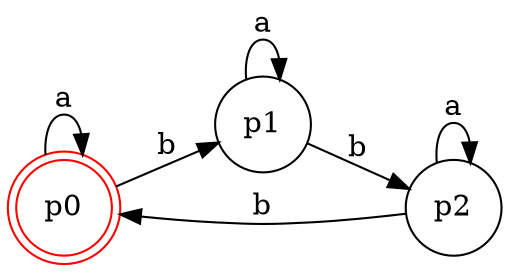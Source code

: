 digraph G1{
  rankdir=LR;
  node [shape = doublecircle]; p0;
  node [shape = circle];
//   p0 [color = green];
  p0 [color = red];
  p0 -> p0 [label = "a"];
  p0 -> p1 [label = "b"];
  p1 -> p1 [label = "a"];
  p1 -> p2 [label = "b"];
  p2 -> p2 [label = "a"];
  p2 -> p0 [label = "b"];
}
